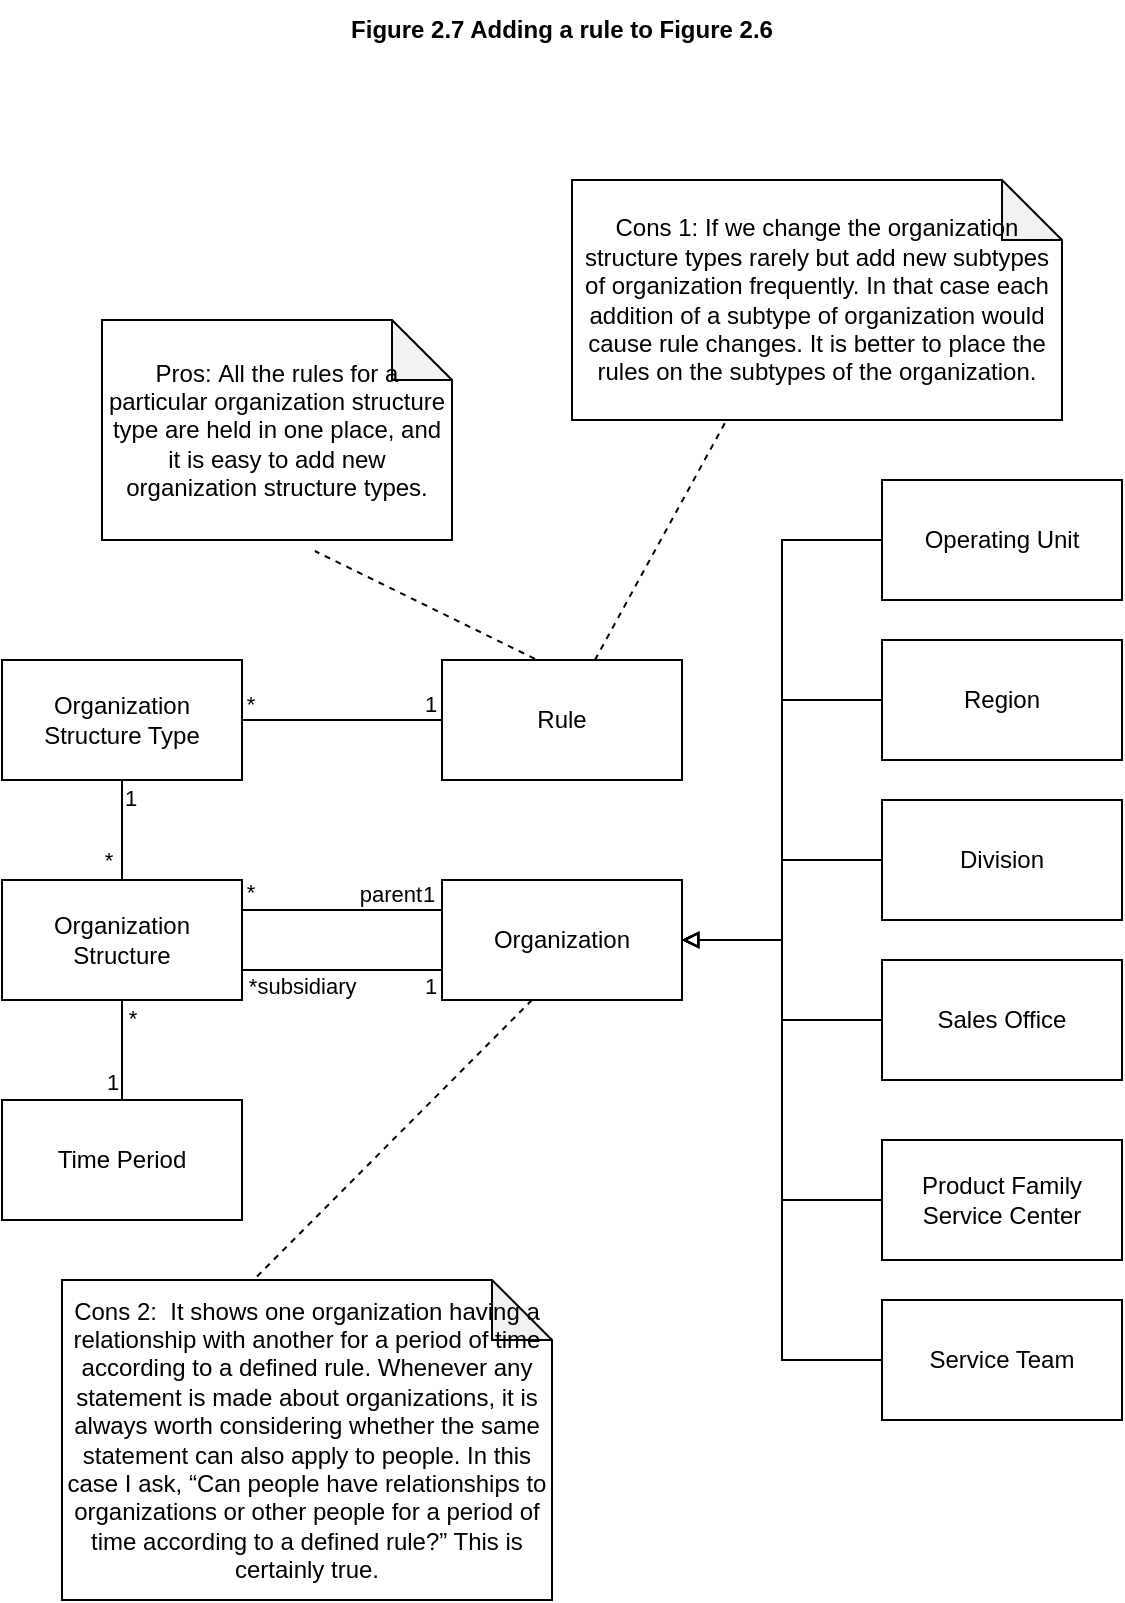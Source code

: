 <mxfile version="20.3.0" type="device"><diagram id="9qcoIvDkOtP1Ot1AUUI5" name="Page-1"><mxGraphModel dx="1236" dy="873" grid="1" gridSize="10" guides="1" tooltips="1" connect="1" arrows="1" fold="1" page="1" pageScale="1" pageWidth="850" pageHeight="1100" math="0" shadow="0"><root><mxCell id="0"/><mxCell id="1" parent="0"/><mxCell id="v0To5dQC1nnuXEylRbWz-1" value="Organization" style="rounded=0;whiteSpace=wrap;html=1;" parent="1" vertex="1"><mxGeometry x="475" y="520" width="120" height="60" as="geometry"/></mxCell><mxCell id="v0To5dQC1nnuXEylRbWz-7" value="" style="edgeStyle=elbowEdgeStyle;elbow=horizontal;endArrow=block;html=1;rounded=0;endFill=0;exitX=0;exitY=0.5;exitDx=0;exitDy=0;" parent="1" source="v0To5dQC1nnuXEylRbWz-9" target="v0To5dQC1nnuXEylRbWz-1" edge="1"><mxGeometry width="50" height="50" relative="1" as="geometry"><mxPoint x="825" y="590" as="sourcePoint"/><mxPoint x="585" y="550" as="targetPoint"/></mxGeometry></mxCell><mxCell id="v0To5dQC1nnuXEylRbWz-8" value="Region" style="rounded=0;whiteSpace=wrap;html=1;" parent="1" vertex="1"><mxGeometry x="695" y="400" width="120" height="60" as="geometry"/></mxCell><mxCell id="v0To5dQC1nnuXEylRbWz-9" value="Operating Unit" style="rounded=0;whiteSpace=wrap;html=1;" parent="1" vertex="1"><mxGeometry x="695" y="320" width="120" height="60" as="geometry"/></mxCell><mxCell id="v0To5dQC1nnuXEylRbWz-10" value="Division" style="rounded=0;whiteSpace=wrap;html=1;" parent="1" vertex="1"><mxGeometry x="695" y="480" width="120" height="60" as="geometry"/></mxCell><mxCell id="v0To5dQC1nnuXEylRbWz-11" value="Sales Office" style="rounded=0;whiteSpace=wrap;html=1;" parent="1" vertex="1"><mxGeometry x="695" y="560" width="120" height="60" as="geometry"/></mxCell><mxCell id="v0To5dQC1nnuXEylRbWz-12" value="" style="edgeStyle=elbowEdgeStyle;elbow=horizontal;endArrow=block;html=1;rounded=0;endFill=0;exitX=0;exitY=0.5;exitDx=0;exitDy=0;" parent="1" source="v0To5dQC1nnuXEylRbWz-8" target="v0To5dQC1nnuXEylRbWz-1" edge="1"><mxGeometry width="50" height="50" relative="1" as="geometry"><mxPoint x="695" y="520" as="sourcePoint"/><mxPoint x="585" y="550" as="targetPoint"/><Array as="points"/></mxGeometry></mxCell><mxCell id="v0To5dQC1nnuXEylRbWz-13" value="" style="edgeStyle=elbowEdgeStyle;elbow=horizontal;endArrow=block;html=1;rounded=0;exitX=0;exitY=0.5;exitDx=0;exitDy=0;endFill=0;entryX=1;entryY=0.5;entryDx=0;entryDy=0;" parent="1" source="v0To5dQC1nnuXEylRbWz-10" target="v0To5dQC1nnuXEylRbWz-1" edge="1"><mxGeometry width="50" height="50" relative="1" as="geometry"><mxPoint x="865" y="680" as="sourcePoint"/><mxPoint x="585" y="550" as="targetPoint"/></mxGeometry></mxCell><mxCell id="v0To5dQC1nnuXEylRbWz-14" value="" style="edgeStyle=elbowEdgeStyle;elbow=horizontal;endArrow=block;html=1;rounded=0;endFill=0;" parent="1" source="v0To5dQC1nnuXEylRbWz-11" target="v0To5dQC1nnuXEylRbWz-1" edge="1"><mxGeometry width="50" height="50" relative="1" as="geometry"><mxPoint x="885" y="600" as="sourcePoint"/><mxPoint x="585" y="550" as="targetPoint"/></mxGeometry></mxCell><mxCell id="fa2rseI8tUjauM1b9hwE-1" value="Organization Structure" style="rounded=0;whiteSpace=wrap;html=1;" parent="1" vertex="1"><mxGeometry x="255" y="520" width="120" height="60" as="geometry"/></mxCell><mxCell id="fa2rseI8tUjauM1b9hwE-2" value="" style="endArrow=none;html=1;rounded=0;exitX=1;exitY=0.25;exitDx=0;exitDy=0;entryX=0;entryY=0.25;entryDx=0;entryDy=0;" parent="1" source="fa2rseI8tUjauM1b9hwE-1" target="v0To5dQC1nnuXEylRbWz-1" edge="1"><mxGeometry width="50" height="50" relative="1" as="geometry"><mxPoint x="425" y="660" as="sourcePoint"/><mxPoint x="475" y="610" as="targetPoint"/></mxGeometry></mxCell><mxCell id="fa2rseI8tUjauM1b9hwE-4" value="*" style="edgeLabel;html=1;align=center;verticalAlign=middle;resizable=0;points=[];" parent="fa2rseI8tUjauM1b9hwE-2" vertex="1" connectable="0"><mxGeometry x="-0.837" y="1" relative="1" as="geometry"><mxPoint x="-4" y="-8" as="offset"/></mxGeometry></mxCell><mxCell id="fa2rseI8tUjauM1b9hwE-5" value="1" style="edgeLabel;html=1;align=center;verticalAlign=middle;resizable=0;points=[];" parent="fa2rseI8tUjauM1b9hwE-2" vertex="1" connectable="0"><mxGeometry x="0.644" y="-1" relative="1" as="geometry"><mxPoint x="11" y="-9" as="offset"/></mxGeometry></mxCell><mxCell id="fa2rseI8tUjauM1b9hwE-6" value="parent" style="edgeLabel;html=1;align=center;verticalAlign=middle;resizable=0;points=[];" parent="fa2rseI8tUjauM1b9hwE-2" vertex="1" connectable="0"><mxGeometry x="-0.148" relative="1" as="geometry"><mxPoint x="31" y="-8" as="offset"/></mxGeometry></mxCell><mxCell id="fa2rseI8tUjauM1b9hwE-3" value="" style="endArrow=none;html=1;rounded=0;exitX=1;exitY=0.75;exitDx=0;exitDy=0;entryX=0;entryY=0.75;entryDx=0;entryDy=0;" parent="1" source="fa2rseI8tUjauM1b9hwE-1" target="v0To5dQC1nnuXEylRbWz-1" edge="1"><mxGeometry width="50" height="50" relative="1" as="geometry"><mxPoint x="395.0" y="545" as="sourcePoint"/><mxPoint x="455" y="560" as="targetPoint"/></mxGeometry></mxCell><mxCell id="fa2rseI8tUjauM1b9hwE-7" value="*" style="edgeLabel;html=1;align=center;verticalAlign=middle;resizable=0;points=[];" parent="fa2rseI8tUjauM1b9hwE-3" vertex="1" connectable="0"><mxGeometry x="-0.794" y="1" relative="1" as="geometry"><mxPoint x="-6" y="9" as="offset"/></mxGeometry></mxCell><mxCell id="fa2rseI8tUjauM1b9hwE-8" value="1" style="edgeLabel;html=1;align=center;verticalAlign=middle;resizable=0;points=[];" parent="fa2rseI8tUjauM1b9hwE-3" vertex="1" connectable="0"><mxGeometry x="0.738" relative="1" as="geometry"><mxPoint x="7" y="8" as="offset"/></mxGeometry></mxCell><mxCell id="fa2rseI8tUjauM1b9hwE-9" value="subsidiary" style="edgeLabel;html=1;align=center;verticalAlign=middle;resizable=0;points=[];" parent="fa2rseI8tUjauM1b9hwE-3" vertex="1" connectable="0"><mxGeometry x="-0.047" relative="1" as="geometry"><mxPoint x="-16" y="8" as="offset"/></mxGeometry></mxCell><mxCell id="ri4fP50SB5UrTIXxXDxQ-2" value="" style="edgeStyle=orthogonalEdgeStyle;rounded=0;orthogonalLoop=1;jettySize=auto;html=1;endArrow=none;endFill=0;" parent="1" source="fa2rseI8tUjauM1b9hwE-10" target="ri4fP50SB5UrTIXxXDxQ-1" edge="1"><mxGeometry relative="1" as="geometry"/></mxCell><mxCell id="ri4fP50SB5UrTIXxXDxQ-3" value="1" style="edgeLabel;html=1;align=center;verticalAlign=middle;resizable=0;points=[];" parent="ri4fP50SB5UrTIXxXDxQ-2" vertex="1" connectable="0"><mxGeometry x="0.78" relative="1" as="geometry"><mxPoint x="5" y="-8" as="offset"/></mxGeometry></mxCell><mxCell id="ri4fP50SB5UrTIXxXDxQ-4" value="*" style="edgeLabel;html=1;align=center;verticalAlign=middle;resizable=0;points=[];" parent="ri4fP50SB5UrTIXxXDxQ-2" vertex="1" connectable="0"><mxGeometry x="-0.817" y="-1" relative="1" as="geometry"><mxPoint x="-5" y="-9" as="offset"/></mxGeometry></mxCell><mxCell id="fa2rseI8tUjauM1b9hwE-10" value="Organization Structure Type" style="rounded=0;whiteSpace=wrap;html=1;" parent="1" vertex="1"><mxGeometry x="255" y="410" width="120" height="60" as="geometry"/></mxCell><mxCell id="fa2rseI8tUjauM1b9hwE-11" value="Time Period" style="rounded=0;whiteSpace=wrap;html=1;" parent="1" vertex="1"><mxGeometry x="255" y="630" width="120" height="60" as="geometry"/></mxCell><mxCell id="fa2rseI8tUjauM1b9hwE-14" value="" style="endArrow=none;html=1;rounded=0;entryX=0.5;entryY=1;entryDx=0;entryDy=0;exitX=0.5;exitY=0;exitDx=0;exitDy=0;" parent="1" source="fa2rseI8tUjauM1b9hwE-1" target="fa2rseI8tUjauM1b9hwE-10" edge="1"><mxGeometry width="50" height="50" relative="1" as="geometry"><mxPoint x="455" y="570" as="sourcePoint"/><mxPoint x="505" y="520" as="targetPoint"/></mxGeometry></mxCell><mxCell id="fa2rseI8tUjauM1b9hwE-16" value="1" style="edgeLabel;html=1;align=center;verticalAlign=middle;resizable=0;points=[];" parent="fa2rseI8tUjauM1b9hwE-14" vertex="1" connectable="0"><mxGeometry x="0.524" y="-2" relative="1" as="geometry"><mxPoint x="2" y="-3" as="offset"/></mxGeometry></mxCell><mxCell id="fa2rseI8tUjauM1b9hwE-17" value="*" style="edgeLabel;html=1;align=center;verticalAlign=middle;resizable=0;points=[];" parent="fa2rseI8tUjauM1b9hwE-14" vertex="1" connectable="0"><mxGeometry x="-0.608" y="1" relative="1" as="geometry"><mxPoint x="-6" as="offset"/></mxGeometry></mxCell><mxCell id="fa2rseI8tUjauM1b9hwE-15" value="" style="endArrow=none;html=1;rounded=0;entryX=0.5;entryY=1;entryDx=0;entryDy=0;exitX=0.5;exitY=0;exitDx=0;exitDy=0;" parent="1" source="fa2rseI8tUjauM1b9hwE-11" target="fa2rseI8tUjauM1b9hwE-1" edge="1"><mxGeometry width="50" height="50" relative="1" as="geometry"><mxPoint x="325" y="530" as="sourcePoint"/><mxPoint x="325" y="490" as="targetPoint"/></mxGeometry></mxCell><mxCell id="fa2rseI8tUjauM1b9hwE-18" value="*" style="edgeLabel;html=1;align=center;verticalAlign=middle;resizable=0;points=[];" parent="fa2rseI8tUjauM1b9hwE-15" vertex="1" connectable="0"><mxGeometry x="0.454" relative="1" as="geometry"><mxPoint x="5" y="-5" as="offset"/></mxGeometry></mxCell><mxCell id="fa2rseI8tUjauM1b9hwE-19" value="1" style="edgeLabel;html=1;align=center;verticalAlign=middle;resizable=0;points=[];" parent="fa2rseI8tUjauM1b9hwE-15" vertex="1" connectable="0"><mxGeometry x="-0.618" y="1" relative="1" as="geometry"><mxPoint x="-4" as="offset"/></mxGeometry></mxCell><mxCell id="fa2rseI8tUjauM1b9hwE-20" value="Service Team" style="rounded=0;whiteSpace=wrap;html=1;" parent="1" vertex="1"><mxGeometry x="695" y="730" width="120" height="60" as="geometry"/></mxCell><mxCell id="fa2rseI8tUjauM1b9hwE-21" value="" style="edgeStyle=elbowEdgeStyle;elbow=horizontal;endArrow=block;html=1;rounded=0;endFill=0;exitX=0;exitY=0.5;exitDx=0;exitDy=0;entryX=1;entryY=0.5;entryDx=0;entryDy=0;" parent="1" source="fa2rseI8tUjauM1b9hwE-20" target="v0To5dQC1nnuXEylRbWz-1" edge="1"><mxGeometry width="50" height="50" relative="1" as="geometry"><mxPoint x="705" y="670" as="sourcePoint"/><mxPoint x="605" y="560" as="targetPoint"/></mxGeometry></mxCell><mxCell id="fa2rseI8tUjauM1b9hwE-22" value="Product Family Service Center" style="rounded=0;whiteSpace=wrap;html=1;" parent="1" vertex="1"><mxGeometry x="695" y="650" width="120" height="60" as="geometry"/></mxCell><mxCell id="fa2rseI8tUjauM1b9hwE-23" value="" style="edgeStyle=elbowEdgeStyle;elbow=horizontal;endArrow=block;html=1;rounded=0;endFill=0;exitX=0;exitY=0.5;exitDx=0;exitDy=0;" parent="1" source="fa2rseI8tUjauM1b9hwE-22" edge="1"><mxGeometry width="50" height="50" relative="1" as="geometry"><mxPoint x="705" y="810" as="sourcePoint"/><mxPoint x="595" y="550" as="targetPoint"/></mxGeometry></mxCell><mxCell id="gj56z7XVNR4_MdphVoet-2" value="Pros:&amp;nbsp;All the rules for a particular organization structure type are held in one place, and it is easy to add new organization structure types." style="shape=note;whiteSpace=wrap;html=1;backgroundOutline=1;darkOpacity=0.05;" parent="1" vertex="1"><mxGeometry x="305" y="240" width="175" height="110" as="geometry"/></mxCell><mxCell id="gj56z7XVNR4_MdphVoet-4" value="Cons 2:&amp;nbsp;&amp;nbsp;It&amp;nbsp;shows one organization having a relationship with another for a period of time according to a defined rule. Whenever any statement is made about organizations, it is always worth considering whether the same statement can also apply to people. In this case I ask, “Can people have relationships to organizations or other people for a period of time according to a defined rule?” This is certainly true." style="shape=note;whiteSpace=wrap;html=1;backgroundOutline=1;darkOpacity=0.05;" parent="1" vertex="1"><mxGeometry x="285" y="720" width="245" height="160" as="geometry"/></mxCell><mxCell id="gj56z7XVNR4_MdphVoet-7" value="" style="endArrow=none;dashed=1;html=1;rounded=0;exitX=0.387;exitY=-0.01;exitDx=0;exitDy=0;entryX=0.608;entryY=1.05;entryDx=0;entryDy=0;entryPerimeter=0;exitPerimeter=0;" parent="1" source="ri4fP50SB5UrTIXxXDxQ-1" target="gj56z7XVNR4_MdphVoet-2" edge="1"><mxGeometry width="50" height="50" relative="1" as="geometry"><mxPoint x="265" y="560" as="sourcePoint"/><mxPoint x="230" y="370" as="targetPoint"/></mxGeometry></mxCell><mxCell id="gj56z7XVNR4_MdphVoet-8" value="" style="endArrow=none;dashed=1;html=1;rounded=0;entryX=0.391;entryY=0;entryDx=0;entryDy=0;entryPerimeter=0;exitX=0.375;exitY=1;exitDx=0;exitDy=0;exitPerimeter=0;" parent="1" source="v0To5dQC1nnuXEylRbWz-1" target="gj56z7XVNR4_MdphVoet-4" edge="1"><mxGeometry width="50" height="50" relative="1" as="geometry"><mxPoint x="387.04" y="442.98" as="sourcePoint"/><mxPoint x="435" y="400" as="targetPoint"/></mxGeometry></mxCell><mxCell id="ri4fP50SB5UrTIXxXDxQ-1" value="Rule" style="rounded=0;whiteSpace=wrap;html=1;" parent="1" vertex="1"><mxGeometry x="475" y="410" width="120" height="60" as="geometry"/></mxCell><mxCell id="ri4fP50SB5UrTIXxXDxQ-5" value="&lt;b&gt;Figure 2.7 Adding a rule to Figure 2.6&lt;/b&gt;" style="text;html=1;strokeColor=none;fillColor=none;align=center;verticalAlign=middle;whiteSpace=wrap;rounded=0;" parent="1" vertex="1"><mxGeometry x="425" y="80" width="220" height="30" as="geometry"/></mxCell><mxCell id="ri4fP50SB5UrTIXxXDxQ-6" value="Cons 1:&amp;nbsp;If we change the organization structure types rarely but add new subtypes of organization frequently. In that case each addition of a subtype of organization would cause rule changes. It is better to place the rules on the subtypes of the organization." style="shape=note;whiteSpace=wrap;html=1;backgroundOutline=1;darkOpacity=0.05;" parent="1" vertex="1"><mxGeometry x="540" y="170" width="245" height="120" as="geometry"/></mxCell><mxCell id="ri4fP50SB5UrTIXxXDxQ-7" value="" style="endArrow=none;dashed=1;html=1;rounded=0;entryX=0.316;entryY=0.998;entryDx=0;entryDy=0;entryPerimeter=0;" parent="1" source="ri4fP50SB5UrTIXxXDxQ-1" target="ri4fP50SB5UrTIXxXDxQ-6" edge="1"><mxGeometry width="50" height="50" relative="1" as="geometry"><mxPoint x="531.44" y="419.4" as="sourcePoint"/><mxPoint x="460.92" y="365.5" as="targetPoint"/></mxGeometry></mxCell></root></mxGraphModel></diagram></mxfile>